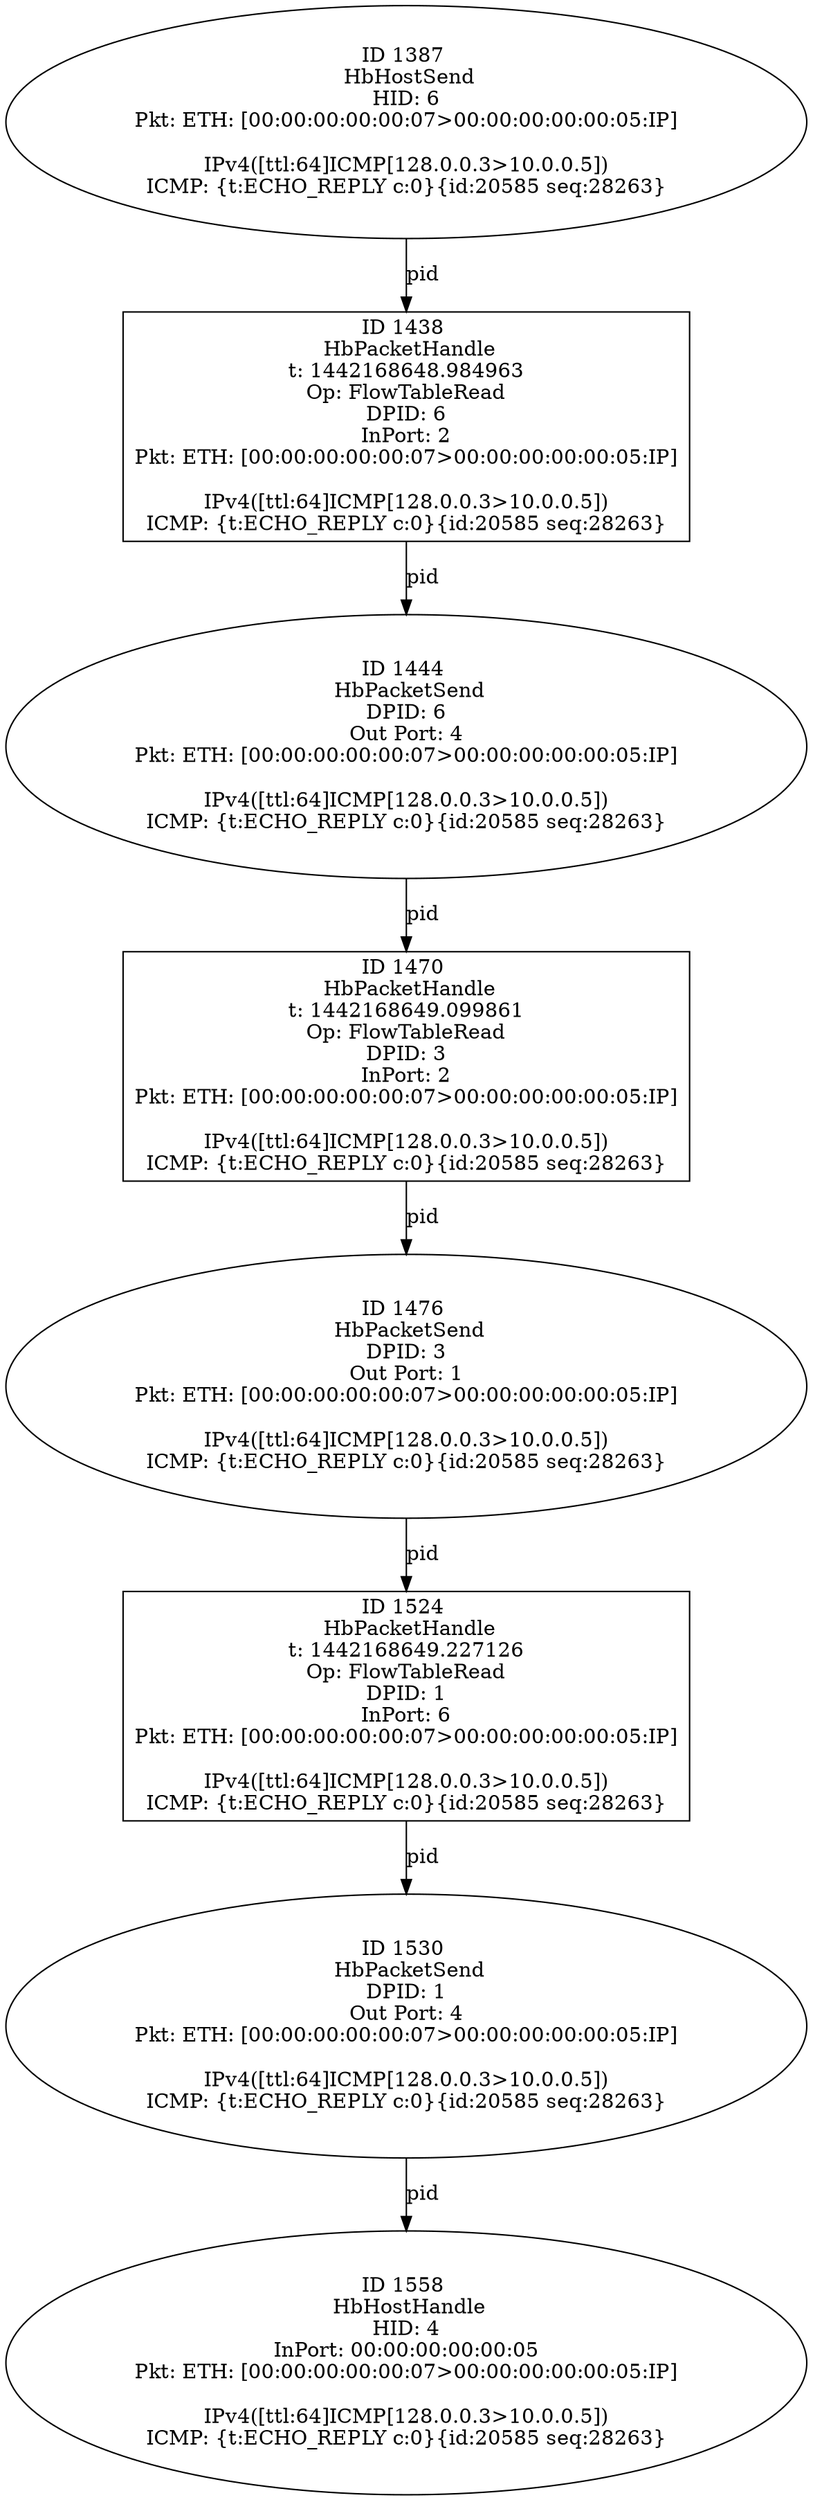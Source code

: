strict digraph G {
1476 [shape=oval, event=<hb_events.HbPacketSend object at 0x10a5fe1d0>, label="ID 1476 
 HbPacketSend
DPID: 3
Out Port: 1
Pkt: ETH: [00:00:00:00:00:07>00:00:00:00:00:05:IP]

IPv4([ttl:64]ICMP[128.0.0.3>10.0.0.5])
ICMP: {t:ECHO_REPLY c:0}{id:20585 seq:28263}"];
1387 [shape=oval, event=<hb_events.HbHostSend object at 0x10a4a5190>, label="ID 1387 
 HbHostSend
HID: 6
Pkt: ETH: [00:00:00:00:00:07>00:00:00:00:00:05:IP]

IPv4([ttl:64]ICMP[128.0.0.3>10.0.0.5])
ICMP: {t:ECHO_REPLY c:0}{id:20585 seq:28263}"];
1524 [shape=box, event=<hb_events.HbPacketHandle object at 0x10a621590>, label="ID 1524 
 HbPacketHandle
t: 1442168649.227126
Op: FlowTableRead
DPID: 1
InPort: 6
Pkt: ETH: [00:00:00:00:00:07>00:00:00:00:00:05:IP]

IPv4([ttl:64]ICMP[128.0.0.3>10.0.0.5])
ICMP: {t:ECHO_REPLY c:0}{id:20585 seq:28263}"];
1470 [shape=box, event=<hb_events.HbPacketHandle object at 0x10a5f0cd0>, label="ID 1470 
 HbPacketHandle
t: 1442168649.099861
Op: FlowTableRead
DPID: 3
InPort: 2
Pkt: ETH: [00:00:00:00:00:07>00:00:00:00:00:05:IP]

IPv4([ttl:64]ICMP[128.0.0.3>10.0.0.5])
ICMP: {t:ECHO_REPLY c:0}{id:20585 seq:28263}"];
1558 [shape=oval, event=<hb_events.HbHostHandle object at 0x10a63d1d0>, label="ID 1558 
 HbHostHandle
HID: 4
InPort: 00:00:00:00:00:05
Pkt: ETH: [00:00:00:00:00:07>00:00:00:00:00:05:IP]

IPv4([ttl:64]ICMP[128.0.0.3>10.0.0.5])
ICMP: {t:ECHO_REPLY c:0}{id:20585 seq:28263}"];
1444 [shape=oval, event=<hb_events.HbPacketSend object at 0x10a4ce790>, label="ID 1444 
 HbPacketSend
DPID: 6
Out Port: 4
Pkt: ETH: [00:00:00:00:00:07>00:00:00:00:00:05:IP]

IPv4([ttl:64]ICMP[128.0.0.3>10.0.0.5])
ICMP: {t:ECHO_REPLY c:0}{id:20585 seq:28263}"];
1530 [shape=oval, event=<hb_events.HbPacketSend object at 0x10a628cd0>, label="ID 1530 
 HbPacketSend
DPID: 1
Out Port: 4
Pkt: ETH: [00:00:00:00:00:07>00:00:00:00:00:05:IP]

IPv4([ttl:64]ICMP[128.0.0.3>10.0.0.5])
ICMP: {t:ECHO_REPLY c:0}{id:20585 seq:28263}"];
1438 [shape=box, event=<hb_events.HbPacketHandle object at 0x10a4ce3d0>, label="ID 1438 
 HbPacketHandle
t: 1442168648.984963
Op: FlowTableRead
DPID: 6
InPort: 2
Pkt: ETH: [00:00:00:00:00:07>00:00:00:00:00:05:IP]

IPv4([ttl:64]ICMP[128.0.0.3>10.0.0.5])
ICMP: {t:ECHO_REPLY c:0}{id:20585 seq:28263}"];
1476 -> 1524  [rel=pid, label=pid];
1387 -> 1438  [rel=pid, label=pid];
1524 -> 1530  [rel=pid, label=pid];
1438 -> 1444  [rel=pid, label=pid];
1444 -> 1470  [rel=pid, label=pid];
1530 -> 1558  [rel=pid, label=pid];
1470 -> 1476  [rel=pid, label=pid];
}

